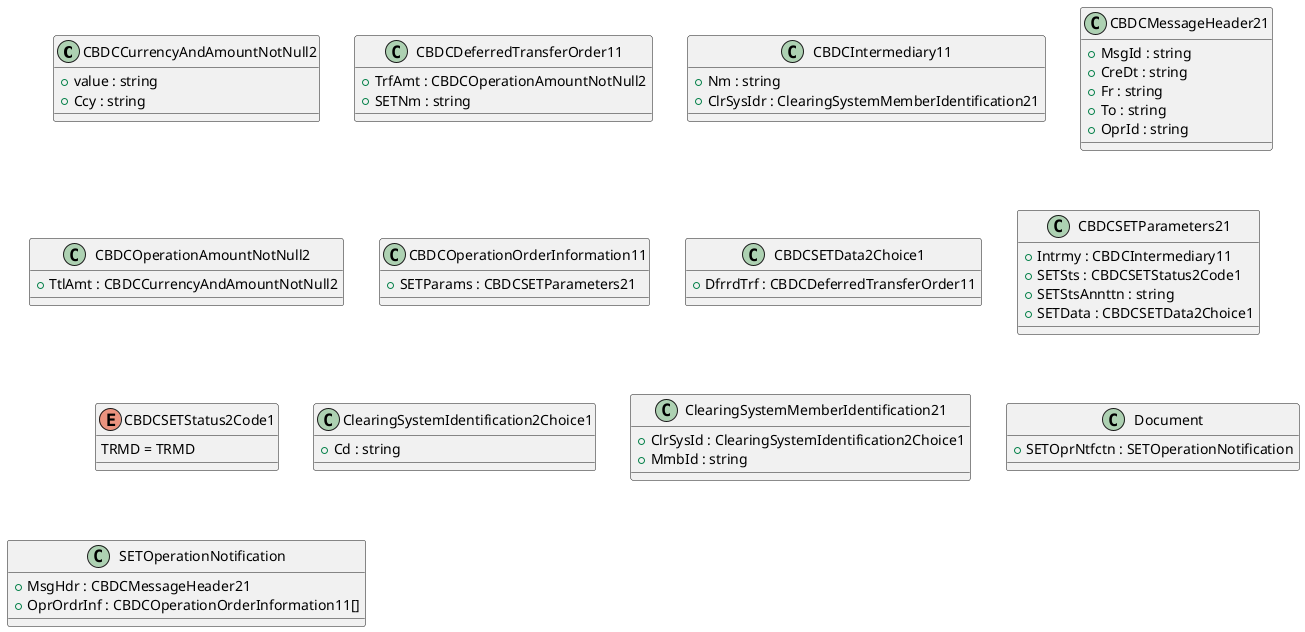 @startuml

class CBDCCurrencyAndAmountNotNull2 {
    +value : string
    +Ccy : string
}
class CBDCDeferredTransferOrder11 {
    +TrfAmt : CBDCOperationAmountNotNull2
    +SETNm : string
}
class CBDCIntermediary11 {
    +Nm : string
    +ClrSysIdr : ClearingSystemMemberIdentification21
}
class CBDCMessageHeader21 {
    +MsgId : string
    +CreDt : string
    +Fr : string
    +To : string
    +OprId : string
}
class CBDCOperationAmountNotNull2 {
    +TtlAmt : CBDCCurrencyAndAmountNotNull2
}
class CBDCOperationOrderInformation11 {
    +SETParams : CBDCSETParameters21
}
class CBDCSETData2Choice1 {
    +DfrrdTrf : CBDCDeferredTransferOrder11
}
class CBDCSETParameters21 {
    +Intrmy : CBDCIntermediary11
    +SETSts : CBDCSETStatus2Code1
    +SETStsAnnttn : string
    +SETData : CBDCSETData2Choice1
}
enum CBDCSETStatus2Code1 {
    TRMD = TRMD
}
class ClearingSystemIdentification2Choice1 {
    +Cd : string
}
class ClearingSystemMemberIdentification21 {
    +ClrSysId : ClearingSystemIdentification2Choice1
    +MmbId : string
}
class Document {
    +SETOprNtfctn : SETOperationNotification
}
class SETOperationNotification {
    +MsgHdr : CBDCMessageHeader21
    +OprOrdrInf : CBDCOperationOrderInformation11[]
}

@enduml
